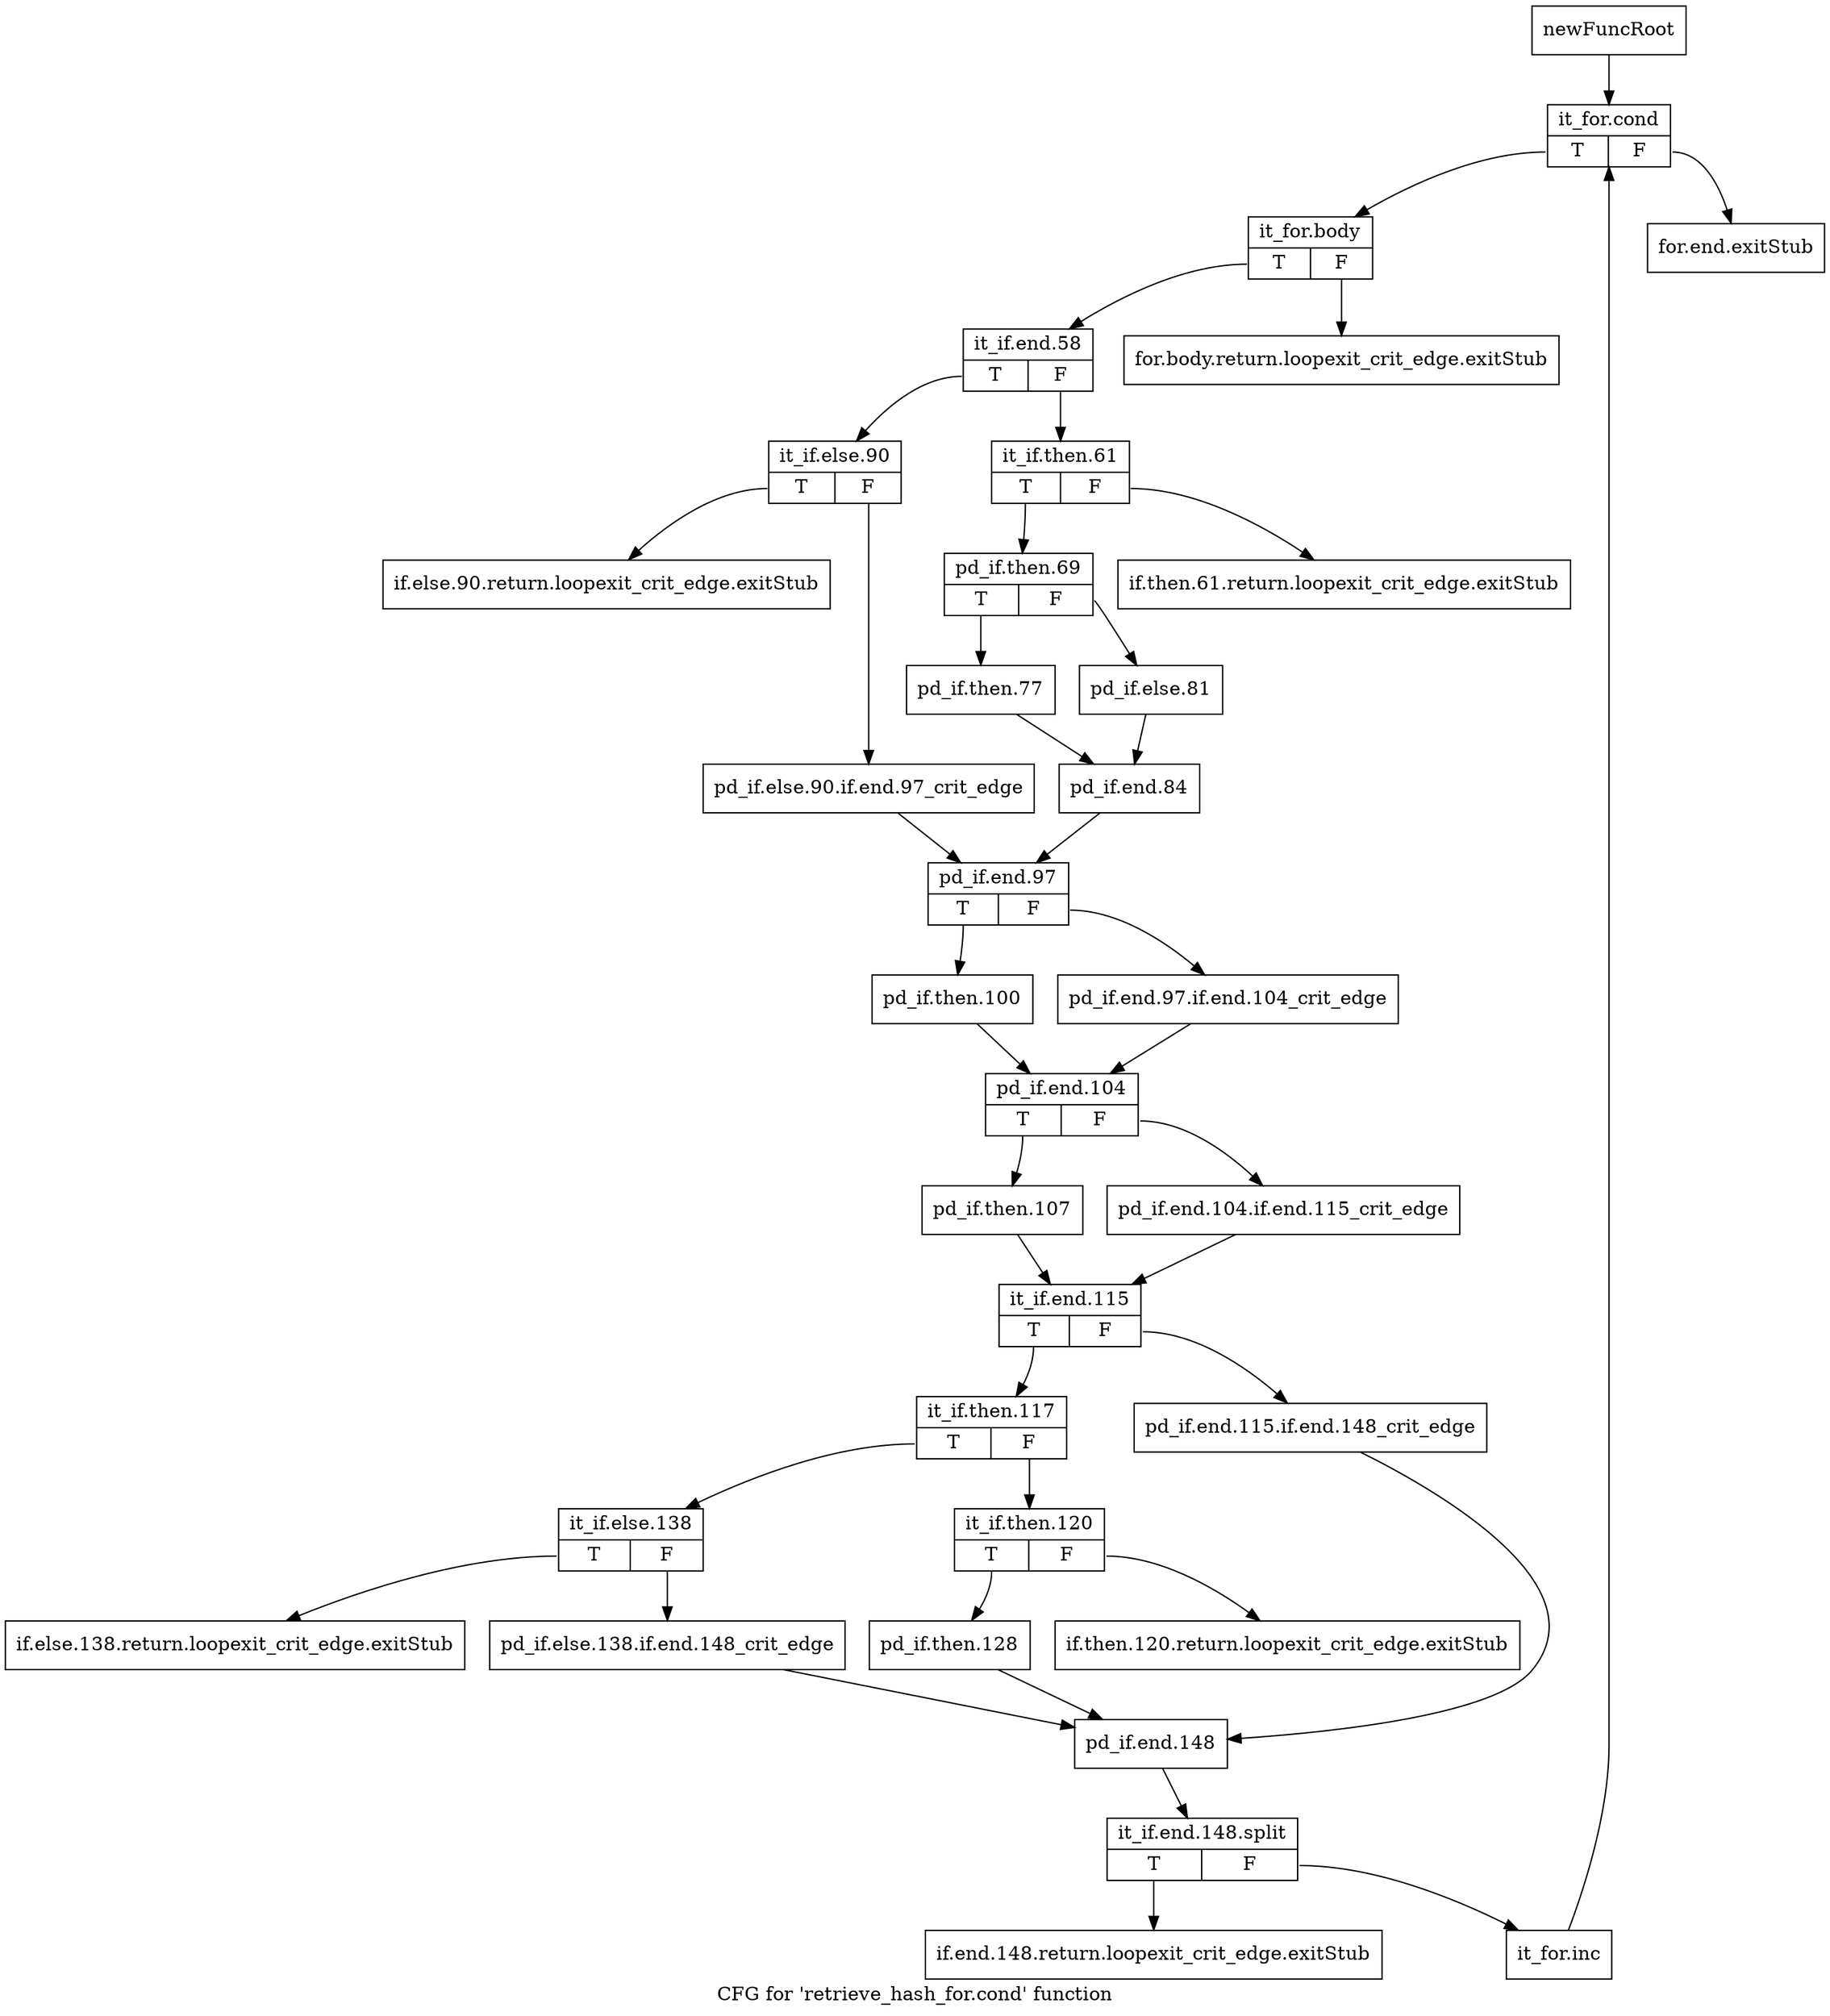 digraph "CFG for 'retrieve_hash_for.cond' function" {
	label="CFG for 'retrieve_hash_for.cond' function";

	Node0x58334c0 [shape=record,label="{newFuncRoot}"];
	Node0x58334c0 -> Node0x58bce00;
	Node0x58bcbd0 [shape=record,label="{for.end.exitStub}"];
	Node0x58bcc20 [shape=record,label="{for.body.return.loopexit_crit_edge.exitStub}"];
	Node0x58bcc70 [shape=record,label="{if.then.61.return.loopexit_crit_edge.exitStub}"];
	Node0x58bccc0 [shape=record,label="{if.else.90.return.loopexit_crit_edge.exitStub}"];
	Node0x58bcd10 [shape=record,label="{if.then.120.return.loopexit_crit_edge.exitStub}"];
	Node0x58bcd60 [shape=record,label="{if.else.138.return.loopexit_crit_edge.exitStub}"];
	Node0x58bcdb0 [shape=record,label="{if.end.148.return.loopexit_crit_edge.exitStub}"];
	Node0x58bce00 [shape=record,label="{it_for.cond|{<s0>T|<s1>F}}"];
	Node0x58bce00:s0 -> Node0x58bce50;
	Node0x58bce00:s1 -> Node0x58bcbd0;
	Node0x58bce50 [shape=record,label="{it_for.body|{<s0>T|<s1>F}}"];
	Node0x58bce50:s0 -> Node0x58bcea0;
	Node0x58bce50:s1 -> Node0x58bcc20;
	Node0x58bcea0 [shape=record,label="{it_if.end.58|{<s0>T|<s1>F}}"];
	Node0x58bcea0:s0 -> Node0x58bd080;
	Node0x58bcea0:s1 -> Node0x58bcef0;
	Node0x58bcef0 [shape=record,label="{it_if.then.61|{<s0>T|<s1>F}}"];
	Node0x58bcef0:s0 -> Node0x58bcf40;
	Node0x58bcef0:s1 -> Node0x58bcc70;
	Node0x58bcf40 [shape=record,label="{pd_if.then.69|{<s0>T|<s1>F}}"];
	Node0x58bcf40:s0 -> Node0x58bcfe0;
	Node0x58bcf40:s1 -> Node0x58bcf90;
	Node0x58bcf90 [shape=record,label="{pd_if.else.81}"];
	Node0x58bcf90 -> Node0x58bd030;
	Node0x58bcfe0 [shape=record,label="{pd_if.then.77}"];
	Node0x58bcfe0 -> Node0x58bd030;
	Node0x58bd030 [shape=record,label="{pd_if.end.84}"];
	Node0x58bd030 -> Node0x58bd120;
	Node0x58bd080 [shape=record,label="{it_if.else.90|{<s0>T|<s1>F}}"];
	Node0x58bd080:s0 -> Node0x58bccc0;
	Node0x58bd080:s1 -> Node0x58bd0d0;
	Node0x58bd0d0 [shape=record,label="{pd_if.else.90.if.end.97_crit_edge}"];
	Node0x58bd0d0 -> Node0x58bd120;
	Node0x58bd120 [shape=record,label="{pd_if.end.97|{<s0>T|<s1>F}}"];
	Node0x58bd120:s0 -> Node0x58bd1c0;
	Node0x58bd120:s1 -> Node0x58bd170;
	Node0x58bd170 [shape=record,label="{pd_if.end.97.if.end.104_crit_edge}"];
	Node0x58bd170 -> Node0x58bd210;
	Node0x58bd1c0 [shape=record,label="{pd_if.then.100}"];
	Node0x58bd1c0 -> Node0x58bd210;
	Node0x58bd210 [shape=record,label="{pd_if.end.104|{<s0>T|<s1>F}}"];
	Node0x58bd210:s0 -> Node0x58bd2b0;
	Node0x58bd210:s1 -> Node0x58bd260;
	Node0x58bd260 [shape=record,label="{pd_if.end.104.if.end.115_crit_edge}"];
	Node0x58bd260 -> Node0x58bd300;
	Node0x58bd2b0 [shape=record,label="{pd_if.then.107}"];
	Node0x58bd2b0 -> Node0x58bd300;
	Node0x58bd300 [shape=record,label="{it_if.end.115|{<s0>T|<s1>F}}"];
	Node0x58bd300:s0 -> Node0x58bd3a0;
	Node0x58bd300:s1 -> Node0x58bd350;
	Node0x58bd350 [shape=record,label="{pd_if.end.115.if.end.148_crit_edge}"];
	Node0x58bd350 -> Node0x58bd530;
	Node0x58bd3a0 [shape=record,label="{it_if.then.117|{<s0>T|<s1>F}}"];
	Node0x58bd3a0:s0 -> Node0x58bd490;
	Node0x58bd3a0:s1 -> Node0x58bd3f0;
	Node0x58bd3f0 [shape=record,label="{it_if.then.120|{<s0>T|<s1>F}}"];
	Node0x58bd3f0:s0 -> Node0x58bd440;
	Node0x58bd3f0:s1 -> Node0x58bcd10;
	Node0x58bd440 [shape=record,label="{pd_if.then.128}"];
	Node0x58bd440 -> Node0x58bd530;
	Node0x58bd490 [shape=record,label="{it_if.else.138|{<s0>T|<s1>F}}"];
	Node0x58bd490:s0 -> Node0x58bcd60;
	Node0x58bd490:s1 -> Node0x58bd4e0;
	Node0x58bd4e0 [shape=record,label="{pd_if.else.138.if.end.148_crit_edge}"];
	Node0x58bd4e0 -> Node0x58bd530;
	Node0x58bd530 [shape=record,label="{pd_if.end.148}"];
	Node0x58bd530 -> Node0x6e5bbf0;
	Node0x6e5bbf0 [shape=record,label="{it_if.end.148.split|{<s0>T|<s1>F}}"];
	Node0x6e5bbf0:s0 -> Node0x58bcdb0;
	Node0x6e5bbf0:s1 -> Node0x58bd580;
	Node0x58bd580 [shape=record,label="{it_for.inc}"];
	Node0x58bd580 -> Node0x58bce00;
}
